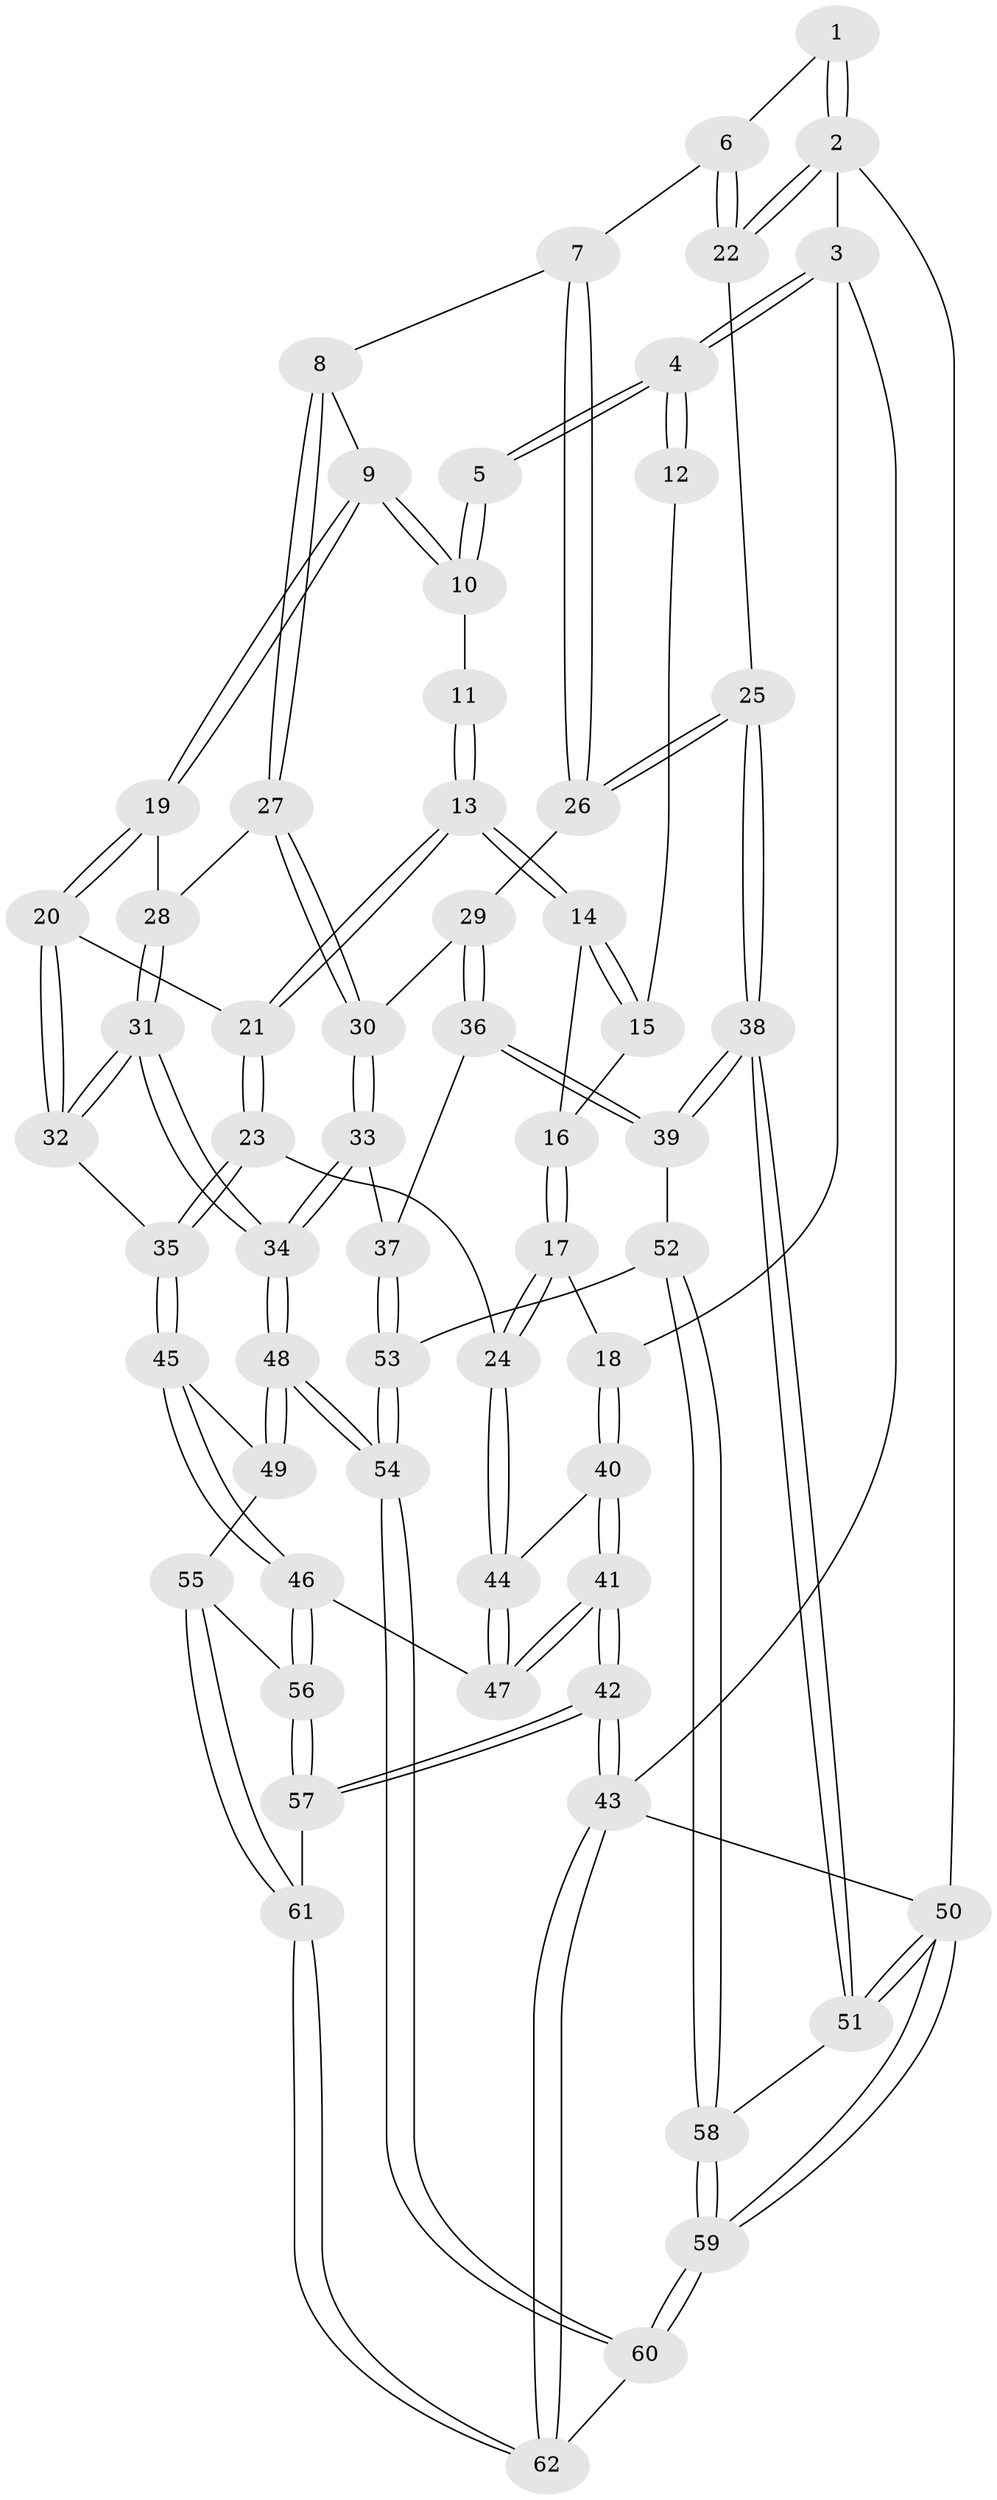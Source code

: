 // Generated by graph-tools (version 1.1) at 2025/38/03/09/25 02:38:24]
// undirected, 62 vertices, 152 edges
graph export_dot {
graph [start="1"]
  node [color=gray90,style=filled];
  1 [pos="+0.8249269743211847+0"];
  2 [pos="+1+0"];
  3 [pos="+0+0"];
  4 [pos="+0+0"];
  5 [pos="+0.6079700635016664+0"];
  6 [pos="+0.8656428003039265+0.21874146219321075"];
  7 [pos="+0.8379601243295789+0.24384024035212296"];
  8 [pos="+0.7593673831741686+0.25213283202642056"];
  9 [pos="+0.5845378739700304+0.051668610480196456"];
  10 [pos="+0.5780683750568624+0.02002765283508782"];
  11 [pos="+0.3754207465241131+0.12613690218771745"];
  12 [pos="+0.20483069927509162+0.05626466182837024"];
  13 [pos="+0.35516963681493346+0.28405140442174187"];
  14 [pos="+0.32856886830512483+0.2627147530787774"];
  15 [pos="+0.22607757660533082+0.14072430323422447"];
  16 [pos="+0.20901702680616246+0.22696765102690541"];
  17 [pos="+0.13895738291422802+0.3131414923070356"];
  18 [pos="+0+0.1026440973150478"];
  19 [pos="+0.5095901192164878+0.29612373018698934"];
  20 [pos="+0.43464511967485175+0.3504835198880684"];
  21 [pos="+0.3679853355902958+0.3254194748352161"];
  22 [pos="+1+0.1899709232042165"];
  23 [pos="+0.21995332225446307+0.39032591946367184"];
  24 [pos="+0.2057854805019185+0.390565030126056"];
  25 [pos="+1+0.4754824520871866"];
  26 [pos="+0.8827238273504594+0.3591024530072278"];
  27 [pos="+0.7012306826376045+0.3336807688634105"];
  28 [pos="+0.6326102324508681+0.3321791172425491"];
  29 [pos="+0.8275641259580421+0.4433126187339439"];
  30 [pos="+0.7063503049436615+0.35786153245102487"];
  31 [pos="+0.5473359171522938+0.5623919640191457"];
  32 [pos="+0.47891269677938175+0.5061280311164621"];
  33 [pos="+0.6555261375588929+0.5784042935776222"];
  34 [pos="+0.5855426734681626+0.6028256132420087"];
  35 [pos="+0.3270567669165435+0.5648515556511189"];
  36 [pos="+0.8300547722000112+0.5312584831073377"];
  37 [pos="+0.6626688854385664+0.5789195263842222"];
  38 [pos="+1+0.645354008244635"];
  39 [pos="+1+0.6439394461051744"];
  40 [pos="+0+0.4370926771773433"];
  41 [pos="+0+0.5973966493423479"];
  42 [pos="+0+0.827792427001226"];
  43 [pos="+0+1"];
  44 [pos="+0.15458813548265127+0.46211679814205514"];
  45 [pos="+0.29415556940586174+0.6124040519414784"];
  46 [pos="+0.15579290263494502+0.6446711325897726"];
  47 [pos="+0.1395383528483938+0.6284516418085779"];
  48 [pos="+0.5168930041126581+0.848873605172634"];
  49 [pos="+0.36062445828958617+0.7010875760687706"];
  50 [pos="+1+1"];
  51 [pos="+1+0.736758419388142"];
  52 [pos="+0.8385817549633057+0.7440318842837258"];
  53 [pos="+0.832334407405982+0.7427790201076625"];
  54 [pos="+0.5176498801956081+0.8788110041262043"];
  55 [pos="+0.1912680078126019+0.7591717610939159"];
  56 [pos="+0.15888858389203897+0.6902424192043612"];
  57 [pos="+0+0.82744620180962"];
  58 [pos="+0.8262958148626672+0.8872203043276543"];
  59 [pos="+0.7107664869549176+1"];
  60 [pos="+0.4925406999514213+1"];
  61 [pos="+0.25410748409581246+0.9528422274180602"];
  62 [pos="+0.3376784649982131+1"];
  1 -- 2;
  1 -- 2;
  1 -- 6;
  2 -- 3;
  2 -- 22;
  2 -- 22;
  2 -- 50;
  3 -- 4;
  3 -- 4;
  3 -- 18;
  3 -- 43;
  4 -- 5;
  4 -- 5;
  4 -- 12;
  4 -- 12;
  5 -- 10;
  5 -- 10;
  6 -- 7;
  6 -- 22;
  6 -- 22;
  7 -- 8;
  7 -- 26;
  7 -- 26;
  8 -- 9;
  8 -- 27;
  8 -- 27;
  9 -- 10;
  9 -- 10;
  9 -- 19;
  9 -- 19;
  10 -- 11;
  11 -- 13;
  11 -- 13;
  12 -- 15;
  13 -- 14;
  13 -- 14;
  13 -- 21;
  13 -- 21;
  14 -- 15;
  14 -- 15;
  14 -- 16;
  15 -- 16;
  16 -- 17;
  16 -- 17;
  17 -- 18;
  17 -- 24;
  17 -- 24;
  18 -- 40;
  18 -- 40;
  19 -- 20;
  19 -- 20;
  19 -- 28;
  20 -- 21;
  20 -- 32;
  20 -- 32;
  21 -- 23;
  21 -- 23;
  22 -- 25;
  23 -- 24;
  23 -- 35;
  23 -- 35;
  24 -- 44;
  24 -- 44;
  25 -- 26;
  25 -- 26;
  25 -- 38;
  25 -- 38;
  26 -- 29;
  27 -- 28;
  27 -- 30;
  27 -- 30;
  28 -- 31;
  28 -- 31;
  29 -- 30;
  29 -- 36;
  29 -- 36;
  30 -- 33;
  30 -- 33;
  31 -- 32;
  31 -- 32;
  31 -- 34;
  31 -- 34;
  32 -- 35;
  33 -- 34;
  33 -- 34;
  33 -- 37;
  34 -- 48;
  34 -- 48;
  35 -- 45;
  35 -- 45;
  36 -- 37;
  36 -- 39;
  36 -- 39;
  37 -- 53;
  37 -- 53;
  38 -- 39;
  38 -- 39;
  38 -- 51;
  38 -- 51;
  39 -- 52;
  40 -- 41;
  40 -- 41;
  40 -- 44;
  41 -- 42;
  41 -- 42;
  41 -- 47;
  41 -- 47;
  42 -- 43;
  42 -- 43;
  42 -- 57;
  42 -- 57;
  43 -- 62;
  43 -- 62;
  43 -- 50;
  44 -- 47;
  44 -- 47;
  45 -- 46;
  45 -- 46;
  45 -- 49;
  46 -- 47;
  46 -- 56;
  46 -- 56;
  48 -- 49;
  48 -- 49;
  48 -- 54;
  48 -- 54;
  49 -- 55;
  50 -- 51;
  50 -- 51;
  50 -- 59;
  50 -- 59;
  51 -- 58;
  52 -- 53;
  52 -- 58;
  52 -- 58;
  53 -- 54;
  53 -- 54;
  54 -- 60;
  54 -- 60;
  55 -- 56;
  55 -- 61;
  55 -- 61;
  56 -- 57;
  56 -- 57;
  57 -- 61;
  58 -- 59;
  58 -- 59;
  59 -- 60;
  59 -- 60;
  60 -- 62;
  61 -- 62;
  61 -- 62;
}
